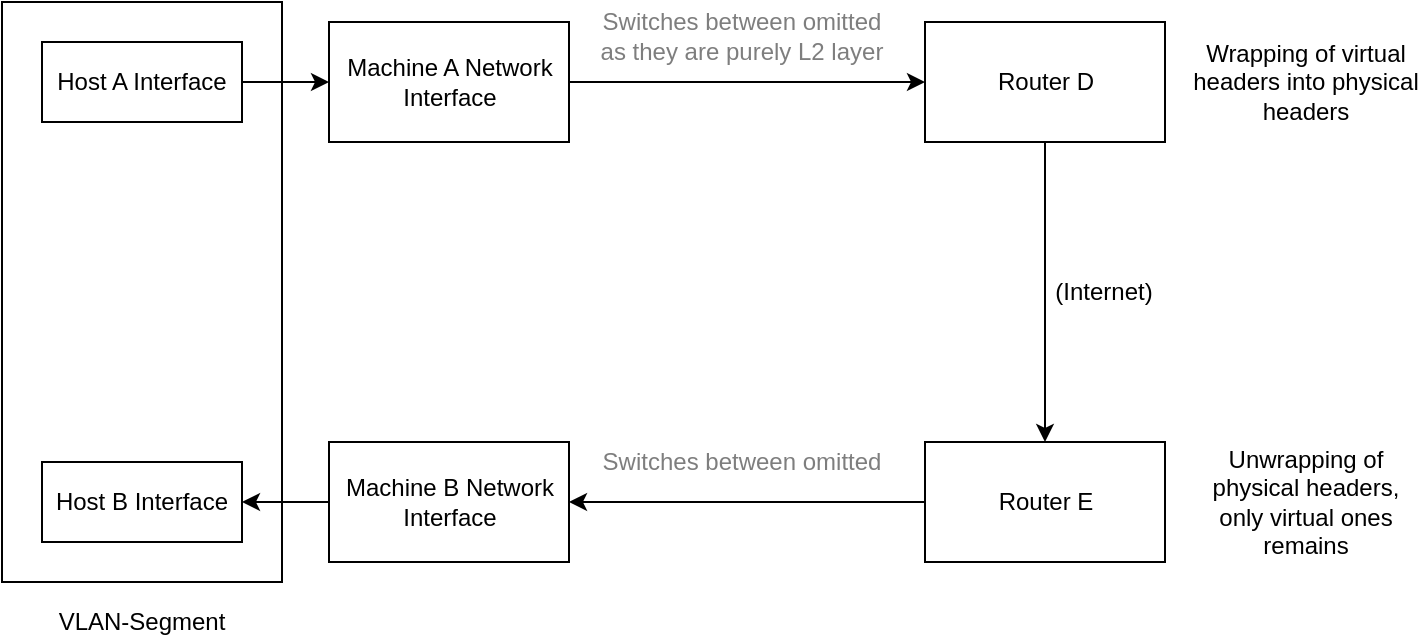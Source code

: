 <mxfile version="10.6.8" type="device"><diagram id="yug_NjYRVFt098zG3uf9" name="Page-1"><mxGraphModel dx="797" dy="470" grid="0" gridSize="10" guides="1" tooltips="1" connect="1" arrows="1" fold="1" page="0" pageScale="1" pageWidth="850" pageHeight="1100" math="0" shadow="0"><root><mxCell id="0"/><mxCell id="1" parent="0"/><mxCell id="HmFvUaPqS-yC5F5DsTNr-6" style="edgeStyle=orthogonalEdgeStyle;rounded=0;orthogonalLoop=1;jettySize=auto;html=1;exitX=1;exitY=0.5;exitDx=0;exitDy=0;entryX=0;entryY=0.5;entryDx=0;entryDy=0;" parent="1" source="HmFvUaPqS-yC5F5DsTNr-1" target="HmFvUaPqS-yC5F5DsTNr-5" edge="1"><mxGeometry relative="1" as="geometry"/></mxCell><mxCell id="HmFvUaPqS-yC5F5DsTNr-1" value="Host A Interface&lt;br&gt;" style="rounded=0;whiteSpace=wrap;html=1;" parent="1" vertex="1"><mxGeometry x="170" y="90" width="100" height="40" as="geometry"/></mxCell><mxCell id="HmFvUaPqS-yC5F5DsTNr-2" value="Host B Interface&lt;br&gt;" style="rounded=0;whiteSpace=wrap;html=1;" parent="1" vertex="1"><mxGeometry x="170" y="300" width="100" height="40" as="geometry"/></mxCell><mxCell id="HmFvUaPqS-yC5F5DsTNr-3" value="" style="rounded=0;whiteSpace=wrap;html=1;fillColor=none;" parent="1" vertex="1"><mxGeometry x="150" y="70" width="140" height="290" as="geometry"/></mxCell><mxCell id="HmFvUaPqS-yC5F5DsTNr-4" value="VLAN-Segment" style="text;html=1;strokeColor=none;fillColor=none;align=center;verticalAlign=middle;whiteSpace=wrap;rounded=0;" parent="1" vertex="1"><mxGeometry x="150" y="370" width="140" height="20" as="geometry"/></mxCell><mxCell id="HmFvUaPqS-yC5F5DsTNr-8" style="edgeStyle=orthogonalEdgeStyle;rounded=0;orthogonalLoop=1;jettySize=auto;html=1;exitX=1;exitY=0.5;exitDx=0;exitDy=0;entryX=0;entryY=0.5;entryDx=0;entryDy=0;" parent="1" source="HmFvUaPqS-yC5F5DsTNr-5" target="HmFvUaPqS-yC5F5DsTNr-7" edge="1"><mxGeometry relative="1" as="geometry"/></mxCell><mxCell id="HmFvUaPqS-yC5F5DsTNr-5" value="Machine A Network Interface" style="rounded=0;whiteSpace=wrap;html=1;fillColor=none;" parent="1" vertex="1"><mxGeometry x="313.5" y="80" width="120" height="60" as="geometry"/></mxCell><mxCell id="HmFvUaPqS-yC5F5DsTNr-10" style="edgeStyle=orthogonalEdgeStyle;rounded=0;orthogonalLoop=1;jettySize=auto;html=1;exitX=0.5;exitY=1;exitDx=0;exitDy=0;entryX=0.5;entryY=0;entryDx=0;entryDy=0;" parent="1" source="HmFvUaPqS-yC5F5DsTNr-7" target="HmFvUaPqS-yC5F5DsTNr-9" edge="1"><mxGeometry relative="1" as="geometry"/></mxCell><mxCell id="HmFvUaPqS-yC5F5DsTNr-7" value="Router D" style="rounded=0;whiteSpace=wrap;html=1;fillColor=none;" parent="1" vertex="1"><mxGeometry x="611.5" y="80" width="120" height="60" as="geometry"/></mxCell><mxCell id="HmFvUaPqS-yC5F5DsTNr-13" style="edgeStyle=orthogonalEdgeStyle;rounded=0;orthogonalLoop=1;jettySize=auto;html=1;exitX=0;exitY=0.5;exitDx=0;exitDy=0;entryX=1;entryY=0.5;entryDx=0;entryDy=0;" parent="1" source="HmFvUaPqS-yC5F5DsTNr-9" target="HmFvUaPqS-yC5F5DsTNr-12" edge="1"><mxGeometry relative="1" as="geometry"/></mxCell><mxCell id="HmFvUaPqS-yC5F5DsTNr-9" value="Router E" style="rounded=0;whiteSpace=wrap;html=1;fillColor=none;" parent="1" vertex="1"><mxGeometry x="611.5" y="290" width="120" height="60" as="geometry"/></mxCell><mxCell id="HmFvUaPqS-yC5F5DsTNr-11" value="(Internet)" style="text;html=1;strokeColor=none;fillColor=none;align=center;verticalAlign=middle;whiteSpace=wrap;rounded=0;" parent="1" vertex="1"><mxGeometry x="681" y="205" width="40" height="20" as="geometry"/></mxCell><mxCell id="HmFvUaPqS-yC5F5DsTNr-14" style="edgeStyle=orthogonalEdgeStyle;rounded=0;orthogonalLoop=1;jettySize=auto;html=1;exitX=0;exitY=0.5;exitDx=0;exitDy=0;entryX=1;entryY=0.5;entryDx=0;entryDy=0;" parent="1" source="HmFvUaPqS-yC5F5DsTNr-12" target="HmFvUaPqS-yC5F5DsTNr-2" edge="1"><mxGeometry relative="1" as="geometry"/></mxCell><mxCell id="HmFvUaPqS-yC5F5DsTNr-12" value="Machine B Network Interface" style="rounded=0;whiteSpace=wrap;html=1;fillColor=none;" parent="1" vertex="1"><mxGeometry x="313.5" y="290" width="120" height="60" as="geometry"/></mxCell><mxCell id="HmFvUaPqS-yC5F5DsTNr-15" value="Wrapping of virtual headers into physical headers" style="text;html=1;strokeColor=none;fillColor=none;align=center;verticalAlign=middle;whiteSpace=wrap;rounded=0;" parent="1" vertex="1"><mxGeometry x="741.5" y="85" width="120" height="50" as="geometry"/></mxCell><mxCell id="HmFvUaPqS-yC5F5DsTNr-16" value="Unwrapping of physical headers, only virtual ones remains" style="text;html=1;strokeColor=none;fillColor=none;align=center;verticalAlign=middle;whiteSpace=wrap;rounded=0;" parent="1" vertex="1"><mxGeometry x="741.5" y="295" width="120" height="50" as="geometry"/></mxCell><mxCell id="onZUMO7FOmENjnJIfC11-1" value="Switches between omitted&lt;br&gt;as they are purely L2 layer&lt;br&gt;" style="text;html=1;strokeColor=none;fillColor=none;align=center;verticalAlign=middle;whiteSpace=wrap;rounded=0;textOpacity=50;" vertex="1" parent="1"><mxGeometry x="446" y="70" width="148" height="34" as="geometry"/></mxCell><mxCell id="onZUMO7FOmENjnJIfC11-2" value="Switches between omitted" style="text;strokeColor=none;fillColor=none;align=center;verticalAlign=middle;rounded=0;shadow=0;glass=0;fontColor=#000000;labelBackgroundColor=none;labelBorderColor=none;whiteSpace=wrap;html=1;textOpacity=50;" vertex="1" parent="1"><mxGeometry x="446" y="290" width="148" height="20" as="geometry"/></mxCell></root></mxGraphModel></diagram></mxfile>